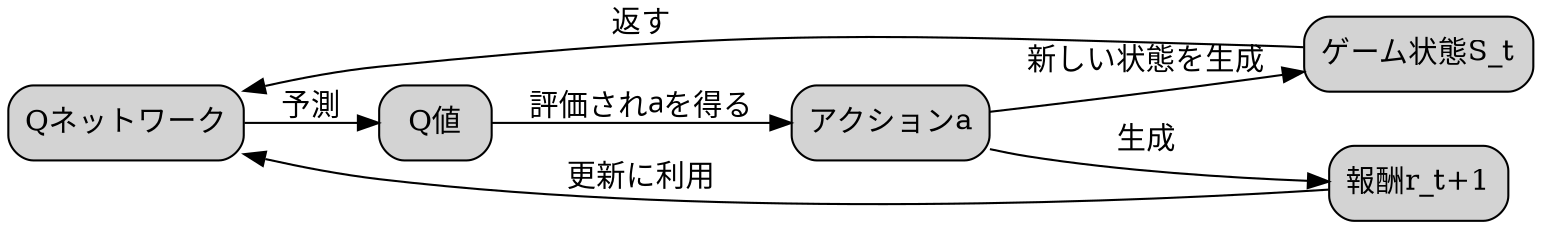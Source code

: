 digraph fig_3_3 {
    // 書式を設定
    graph [rankdir=LR, charset="UTF-8"];
    node [shape="box", style="rounded,filled"];
    edge [fontname="ipafont-gothic", lblstyle="auto"];

    Q_network [label="Qネットワーク"];
    Q_values [label="Q値"];
    Action_a [label="アクションa"];
    Game_state_S [label="ゲーム状態S_t"];
    Reward_r [label="報酬r_t+1"];

    Q_network -> Q_values [label="予測"];
    Q_values-> Action_a [label="評価されaを得る"];
    Action_a ->Reward_r [label="生成"];
    Reward_r -> Q_network [label="更新に利用"];
    Action_a -> Game_state_S [label="新しい状態を生成"];
    Game_state_S -> Q_network [label="返す"];
 }